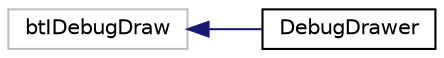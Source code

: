 digraph "Graphical Class Hierarchy"
{
 // INTERACTIVE_SVG=YES
 // LATEX_PDF_SIZE
  edge [fontname="Helvetica",fontsize="10",labelfontname="Helvetica",labelfontsize="10"];
  node [fontname="Helvetica",fontsize="10",shape=record];
  rankdir="LR";
  Node134 [label="btIDebugDraw",height=0.2,width=0.4,color="grey75", fillcolor="white", style="filled",tooltip=" "];
  Node134 -> Node0 [dir="back",color="midnightblue",fontsize="10",style="solid",fontname="Helvetica"];
  Node0 [label="DebugDrawer",height=0.2,width=0.4,color="black", fillcolor="white", style="filled",URL="$d1/da2/class_debug_drawer.html",tooltip=" "];
}
